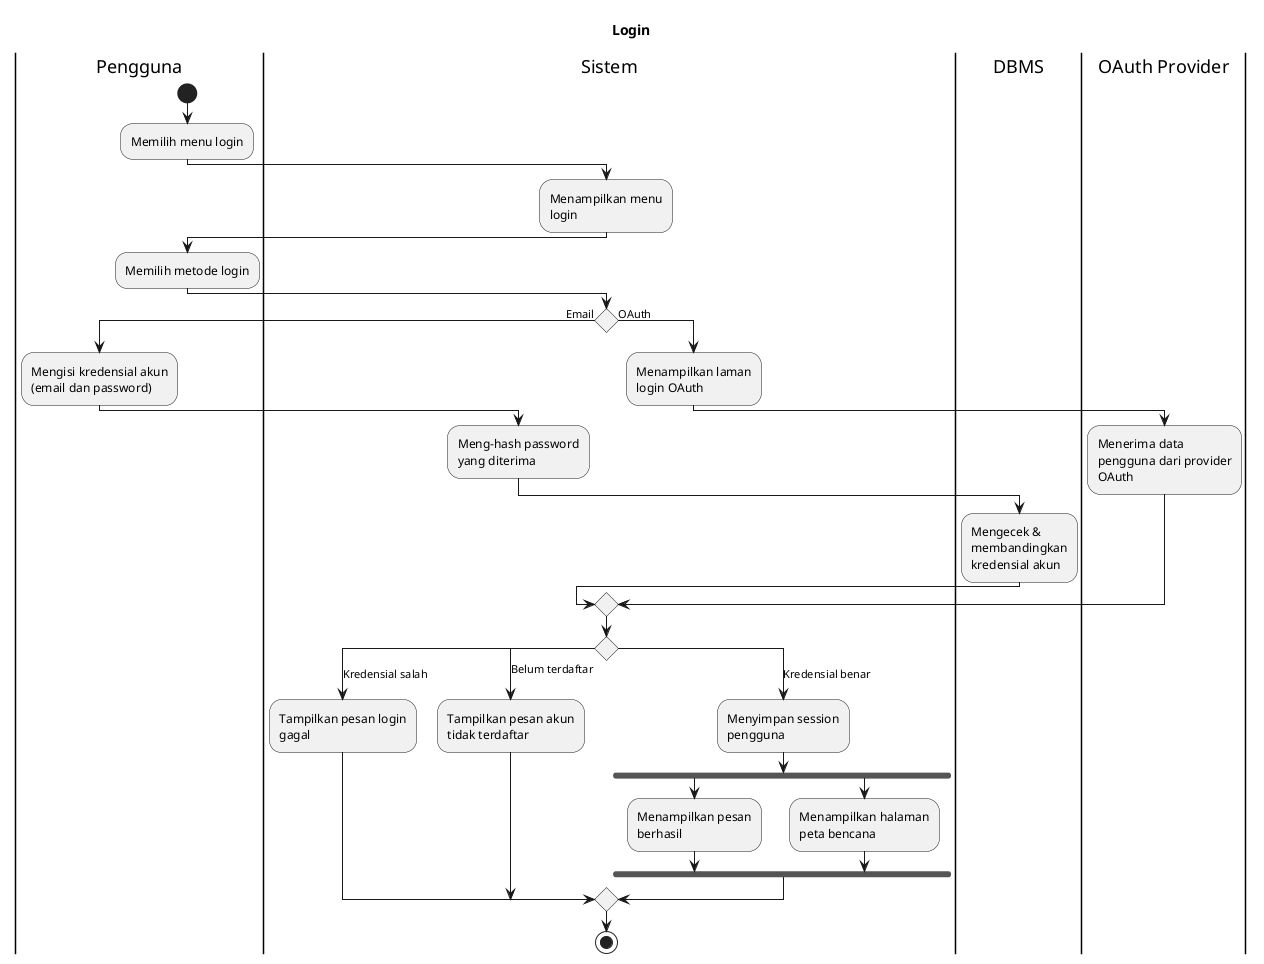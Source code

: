 @startuml UC-AUTH-002 - Login
skinparam wrapWidth 140

title Login

|Pengguna|
start
:Memilih menu login;

|Sistem|
:Menampilkan menu login;

|Pengguna|
:Memilih metode login;

|Sistem|
if () then (Email)
  |Pengguna|
  :Mengisi kredensial akun (email dan password);

  |Sistem|
  :Meng-hash password yang diterima;

  |DBMS|
  :Mengecek & membandingkan kredensial akun;
else (OAuth)
  |Sistem|
  :Menampilkan laman login OAuth;

  |OAuth Provider|
  :Menerima data pengguna dari provider OAuth;
endif

|Sistem|
switch ()
case (Kredensial salah)
  :Tampilkan pesan login gagal;
case (Belum terdaftar)
  :Tampilkan pesan akun tidak terdaftar;
case (Kredensial benar)
  :Menyimpan session pengguna;

  |Sistem|
  fork
    :Menampilkan pesan berhasil;
  fork again
    :Menampilkan halaman peta bencana;
  endfork
endswitch

stop
@enduml